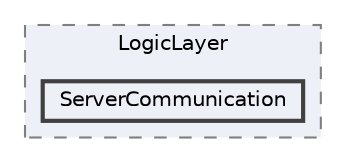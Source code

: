 digraph "Bloberts/Scripts/LogicLayer/ServerCommunication"
{
 // LATEX_PDF_SIZE
  bgcolor="transparent";
  edge [fontname=Helvetica,fontsize=10,labelfontname=Helvetica,labelfontsize=10];
  node [fontname=Helvetica,fontsize=10,shape=box,height=0.2,width=0.4];
  compound=true
  subgraph clusterdir_b07e4147b2f6ad1c2e4af01903ecec6a {
    graph [ bgcolor="#edf0f7", pencolor="grey50", label="LogicLayer", fontname=Helvetica,fontsize=10 style="filled,dashed", URL="dir_b07e4147b2f6ad1c2e4af01903ecec6a.html",tooltip=""]
  dir_6fec9a69fc1f4526bf7913dbf7dfe0bf [label="ServerCommunication", fillcolor="#edf0f7", color="grey25", style="filled,bold", URL="dir_6fec9a69fc1f4526bf7913dbf7dfe0bf.html",tooltip=""];
  }
}
